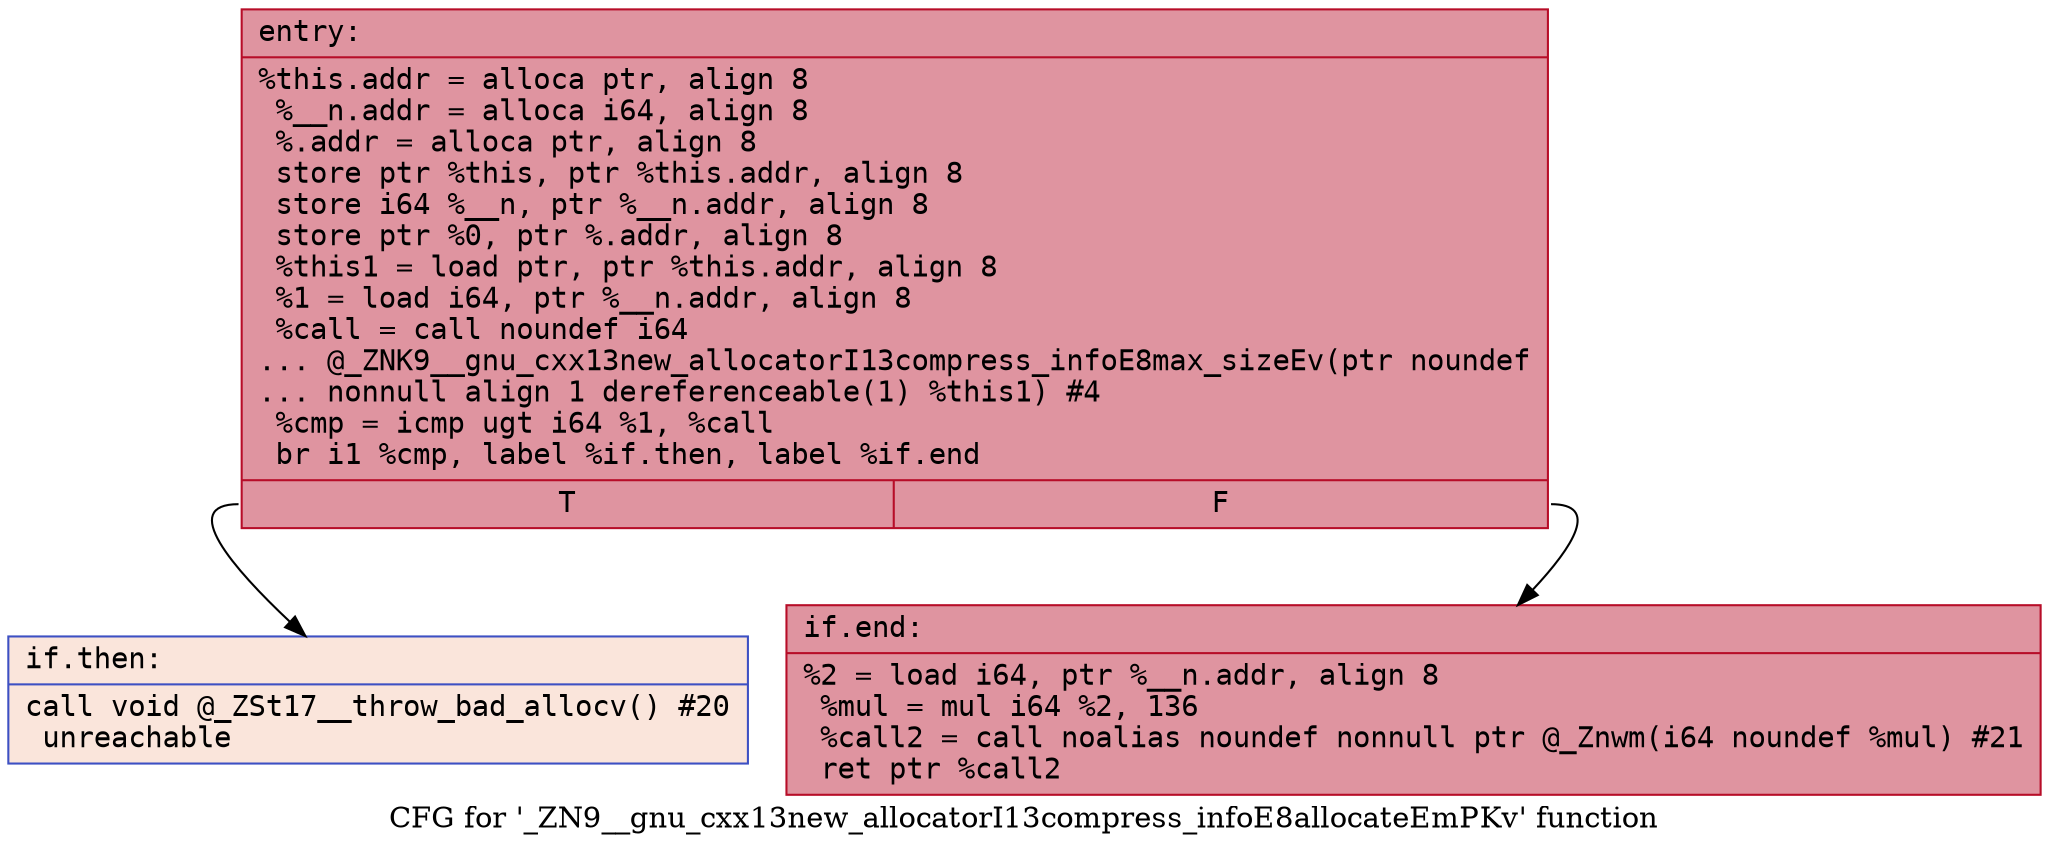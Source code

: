 digraph "CFG for '_ZN9__gnu_cxx13new_allocatorI13compress_infoE8allocateEmPKv' function" {
	label="CFG for '_ZN9__gnu_cxx13new_allocatorI13compress_infoE8allocateEmPKv' function";

	Node0x5651cd8603e0 [shape=record,color="#b70d28ff", style=filled, fillcolor="#b70d2870" fontname="Courier",label="{entry:\l|  %this.addr = alloca ptr, align 8\l  %__n.addr = alloca i64, align 8\l  %.addr = alloca ptr, align 8\l  store ptr %this, ptr %this.addr, align 8\l  store i64 %__n, ptr %__n.addr, align 8\l  store ptr %0, ptr %.addr, align 8\l  %this1 = load ptr, ptr %this.addr, align 8\l  %1 = load i64, ptr %__n.addr, align 8\l  %call = call noundef i64\l... @_ZNK9__gnu_cxx13new_allocatorI13compress_infoE8max_sizeEv(ptr noundef\l... nonnull align 1 dereferenceable(1) %this1) #4\l  %cmp = icmp ugt i64 %1, %call\l  br i1 %cmp, label %if.then, label %if.end\l|{<s0>T|<s1>F}}"];
	Node0x5651cd8603e0:s0 -> Node0x5651cd860ae0[tooltip="entry -> if.then\nProbability 0.00%" ];
	Node0x5651cd8603e0:s1 -> Node0x5651cd8614d0[tooltip="entry -> if.end\nProbability 100.00%" ];
	Node0x5651cd860ae0 [shape=record,color="#3d50c3ff", style=filled, fillcolor="#f4c5ad70" fontname="Courier",label="{if.then:\l|  call void @_ZSt17__throw_bad_allocv() #20\l  unreachable\l}"];
	Node0x5651cd8614d0 [shape=record,color="#b70d28ff", style=filled, fillcolor="#b70d2870" fontname="Courier",label="{if.end:\l|  %2 = load i64, ptr %__n.addr, align 8\l  %mul = mul i64 %2, 136\l  %call2 = call noalias noundef nonnull ptr @_Znwm(i64 noundef %mul) #21\l  ret ptr %call2\l}"];
}
